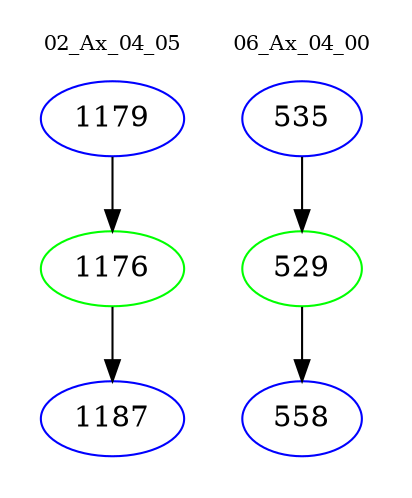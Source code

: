 digraph{
subgraph cluster_0 {
color = white
label = "02_Ax_04_05";
fontsize=10;
T0_1179 [label="1179", color="blue"]
T0_1179 -> T0_1176 [color="black"]
T0_1176 [label="1176", color="green"]
T0_1176 -> T0_1187 [color="black"]
T0_1187 [label="1187", color="blue"]
}
subgraph cluster_1 {
color = white
label = "06_Ax_04_00";
fontsize=10;
T1_535 [label="535", color="blue"]
T1_535 -> T1_529 [color="black"]
T1_529 [label="529", color="green"]
T1_529 -> T1_558 [color="black"]
T1_558 [label="558", color="blue"]
}
}
